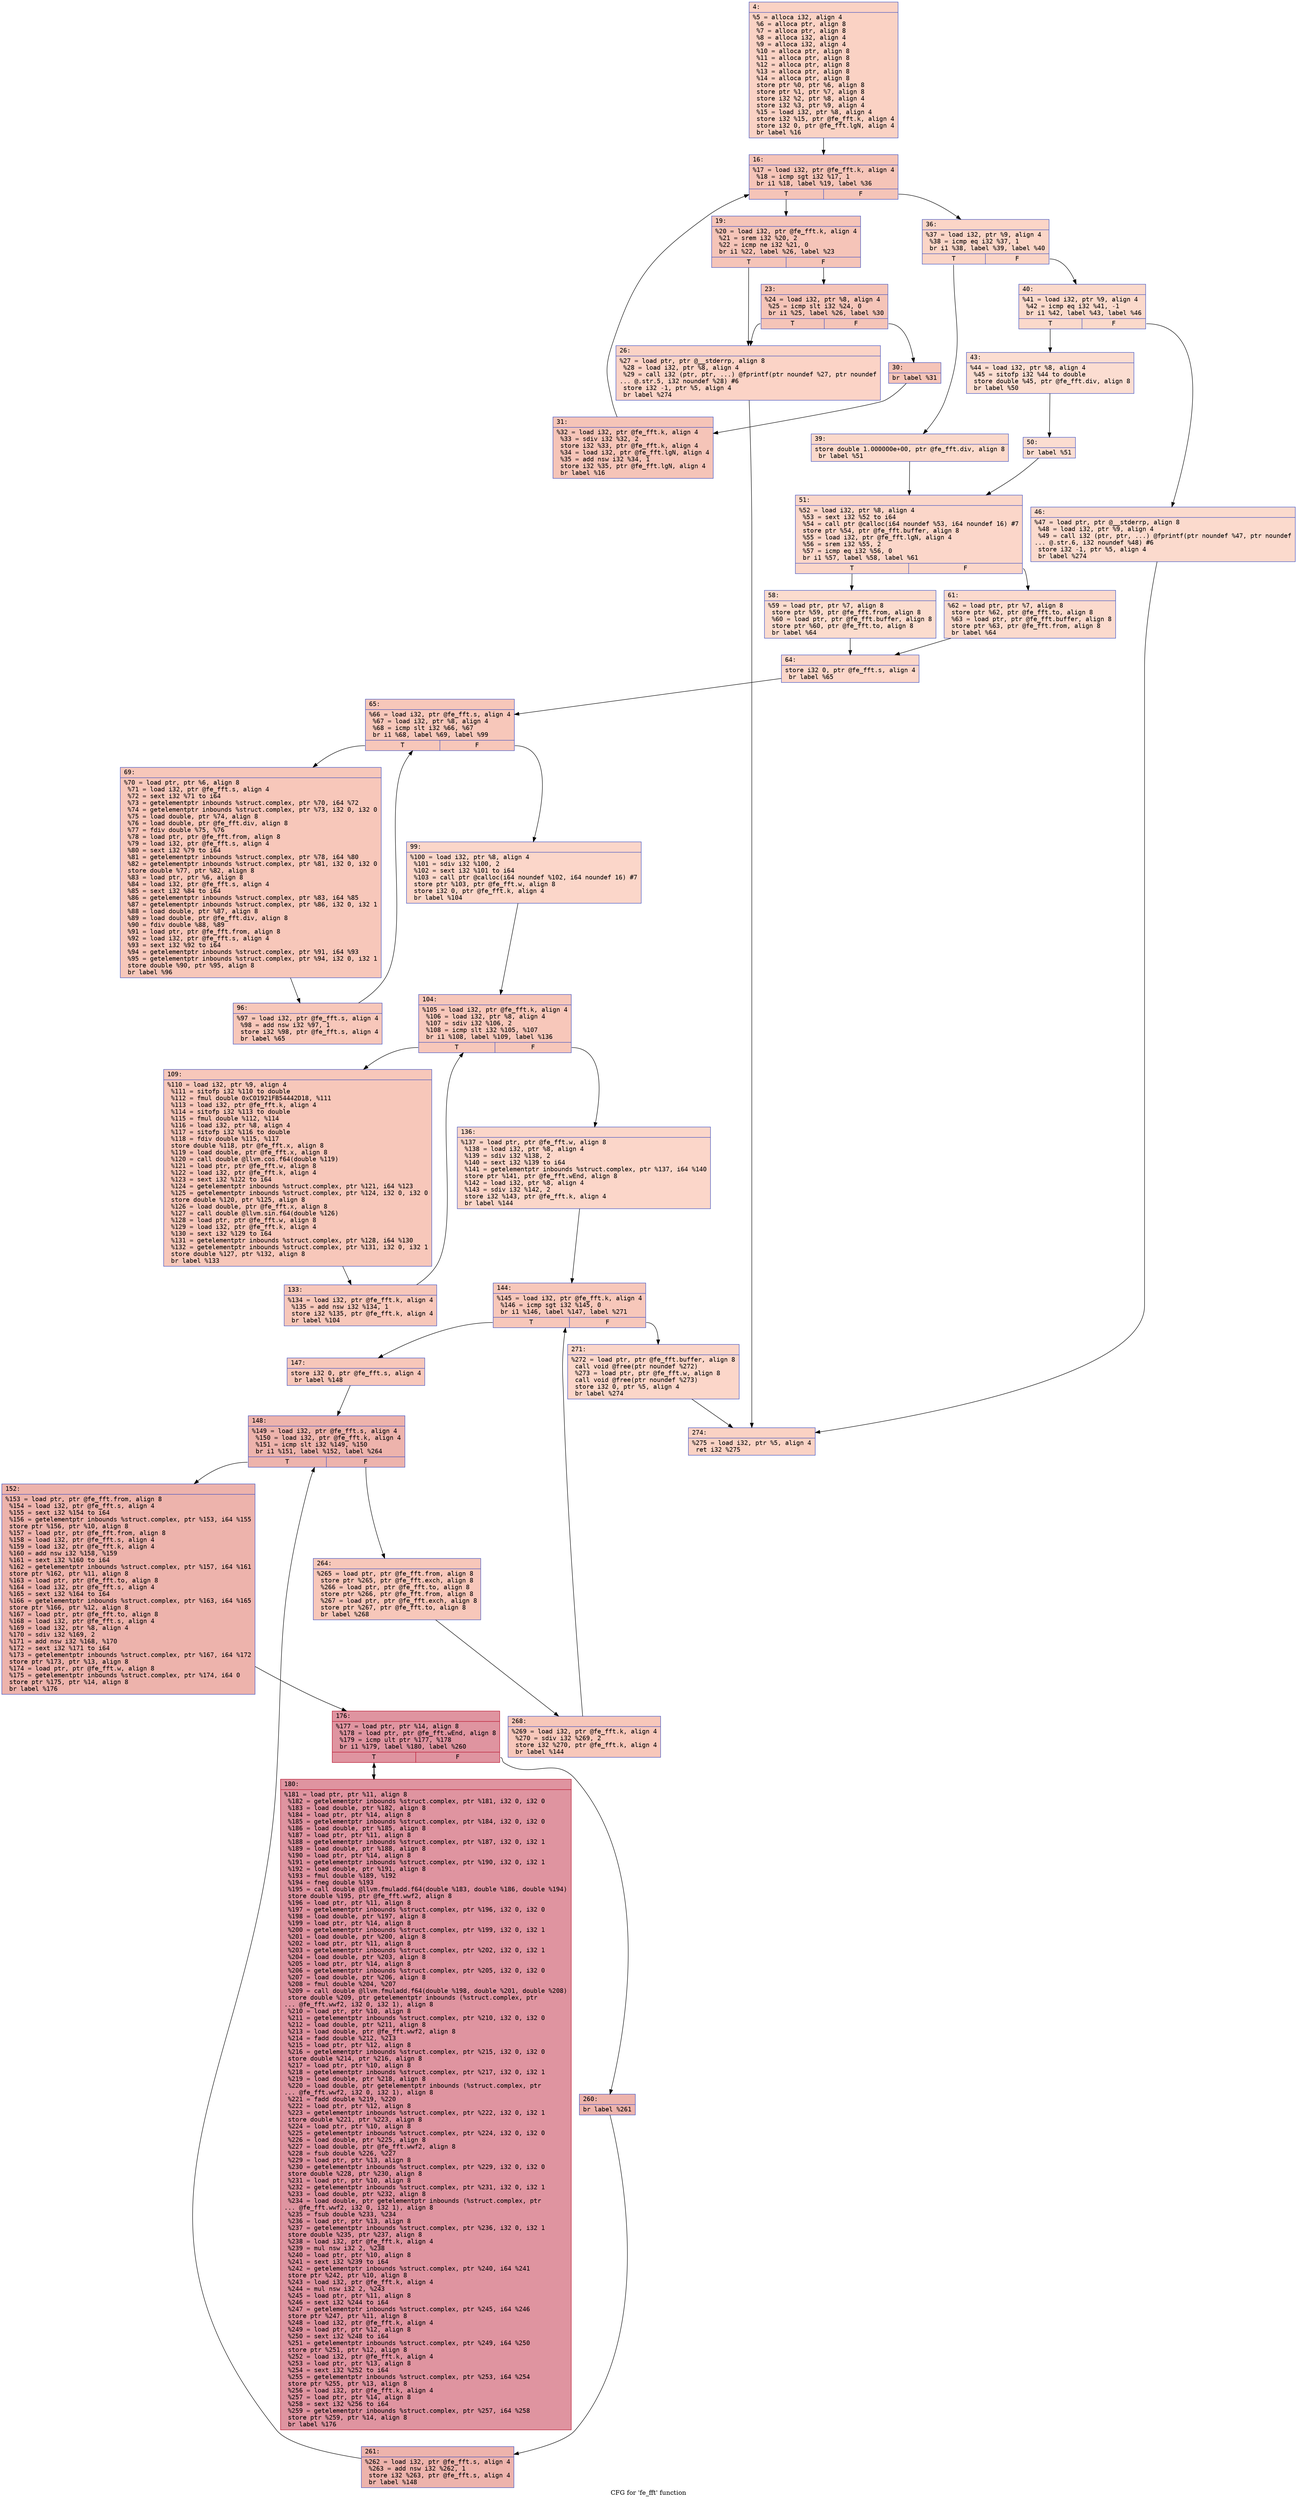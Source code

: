 digraph "CFG for 'fe_fft' function" {
	label="CFG for 'fe_fft' function";

	Node0x600003338f00 [shape=record,color="#3d50c3ff", style=filled, fillcolor="#f4987a70" fontname="Courier",label="{4:\l|  %5 = alloca i32, align 4\l  %6 = alloca ptr, align 8\l  %7 = alloca ptr, align 8\l  %8 = alloca i32, align 4\l  %9 = alloca i32, align 4\l  %10 = alloca ptr, align 8\l  %11 = alloca ptr, align 8\l  %12 = alloca ptr, align 8\l  %13 = alloca ptr, align 8\l  %14 = alloca ptr, align 8\l  store ptr %0, ptr %6, align 8\l  store ptr %1, ptr %7, align 8\l  store i32 %2, ptr %8, align 4\l  store i32 %3, ptr %9, align 4\l  %15 = load i32, ptr %8, align 4\l  store i32 %15, ptr @fe_fft.k, align 4\l  store i32 0, ptr @fe_fft.lgN, align 4\l  br label %16\l}"];
	Node0x600003338f00 -> Node0x600003338f50[tooltip="4 -> 16\nProbability 100.00%" ];
	Node0x600003338f50 [shape=record,color="#3d50c3ff", style=filled, fillcolor="#e97a5f70" fontname="Courier",label="{16:\l|  %17 = load i32, ptr @fe_fft.k, align 4\l  %18 = icmp sgt i32 %17, 1\l  br i1 %18, label %19, label %36\l|{<s0>T|<s1>F}}"];
	Node0x600003338f50:s0 -> Node0x600003338fa0[tooltip="16 -> 19\nProbability 96.88%" ];
	Node0x600003338f50:s1 -> Node0x600003339130[tooltip="16 -> 36\nProbability 3.12%" ];
	Node0x600003338fa0 [shape=record,color="#3d50c3ff", style=filled, fillcolor="#e97a5f70" fontname="Courier",label="{19:\l|  %20 = load i32, ptr @fe_fft.k, align 4\l  %21 = srem i32 %20, 2\l  %22 = icmp ne i32 %21, 0\l  br i1 %22, label %26, label %23\l|{<s0>T|<s1>F}}"];
	Node0x600003338fa0:s0 -> Node0x600003339040[tooltip="19 -> 26\nProbability 3.12%" ];
	Node0x600003338fa0:s1 -> Node0x600003338ff0[tooltip="19 -> 23\nProbability 96.88%" ];
	Node0x600003338ff0 [shape=record,color="#3d50c3ff", style=filled, fillcolor="#e97a5f70" fontname="Courier",label="{23:\l|  %24 = load i32, ptr %8, align 4\l  %25 = icmp slt i32 %24, 0\l  br i1 %25, label %26, label %30\l|{<s0>T|<s1>F}}"];
	Node0x600003338ff0:s0 -> Node0x600003339040[tooltip="23 -> 26\nProbability 3.12%" ];
	Node0x600003338ff0:s1 -> Node0x600003339090[tooltip="23 -> 30\nProbability 96.88%" ];
	Node0x600003339040 [shape=record,color="#3d50c3ff", style=filled, fillcolor="#f59c7d70" fontname="Courier",label="{26:\l|  %27 = load ptr, ptr @__stderrp, align 8\l  %28 = load i32, ptr %8, align 4\l  %29 = call i32 (ptr, ptr, ...) @fprintf(ptr noundef %27, ptr noundef\l... @.str.5, i32 noundef %28) #6\l  store i32 -1, ptr %5, align 4\l  br label %274\l}"];
	Node0x600003339040 -> Node0x600003339a40[tooltip="26 -> 274\nProbability 100.00%" ];
	Node0x600003339090 [shape=record,color="#3d50c3ff", style=filled, fillcolor="#e97a5f70" fontname="Courier",label="{30:\l|  br label %31\l}"];
	Node0x600003339090 -> Node0x6000033390e0[tooltip="30 -> 31\nProbability 100.00%" ];
	Node0x6000033390e0 [shape=record,color="#3d50c3ff", style=filled, fillcolor="#e97a5f70" fontname="Courier",label="{31:\l|  %32 = load i32, ptr @fe_fft.k, align 4\l  %33 = sdiv i32 %32, 2\l  store i32 %33, ptr @fe_fft.k, align 4\l  %34 = load i32, ptr @fe_fft.lgN, align 4\l  %35 = add nsw i32 %34, 1\l  store i32 %35, ptr @fe_fft.lgN, align 4\l  br label %16\l}"];
	Node0x6000033390e0 -> Node0x600003338f50[tooltip="31 -> 16\nProbability 100.00%" ];
	Node0x600003339130 [shape=record,color="#3d50c3ff", style=filled, fillcolor="#f5a08170" fontname="Courier",label="{36:\l|  %37 = load i32, ptr %9, align 4\l  %38 = icmp eq i32 %37, 1\l  br i1 %38, label %39, label %40\l|{<s0>T|<s1>F}}"];
	Node0x600003339130:s0 -> Node0x600003339180[tooltip="36 -> 39\nProbability 50.00%" ];
	Node0x600003339130:s1 -> Node0x6000033391d0[tooltip="36 -> 40\nProbability 50.00%" ];
	Node0x600003339180 [shape=record,color="#3d50c3ff", style=filled, fillcolor="#f7a88970" fontname="Courier",label="{39:\l|  store double 1.000000e+00, ptr @fe_fft.div, align 8\l  br label %51\l}"];
	Node0x600003339180 -> Node0x600003339310[tooltip="39 -> 51\nProbability 100.00%" ];
	Node0x6000033391d0 [shape=record,color="#3d50c3ff", style=filled, fillcolor="#f7a88970" fontname="Courier",label="{40:\l|  %41 = load i32, ptr %9, align 4\l  %42 = icmp eq i32 %41, -1\l  br i1 %42, label %43, label %46\l|{<s0>T|<s1>F}}"];
	Node0x6000033391d0:s0 -> Node0x600003339220[tooltip="40 -> 43\nProbability 37.50%" ];
	Node0x6000033391d0:s1 -> Node0x600003339270[tooltip="40 -> 46\nProbability 62.50%" ];
	Node0x600003339220 [shape=record,color="#3d50c3ff", style=filled, fillcolor="#f7b39670" fontname="Courier",label="{43:\l|  %44 = load i32, ptr %8, align 4\l  %45 = sitofp i32 %44 to double\l  store double %45, ptr @fe_fft.div, align 8\l  br label %50\l}"];
	Node0x600003339220 -> Node0x6000033392c0[tooltip="43 -> 50\nProbability 100.00%" ];
	Node0x600003339270 [shape=record,color="#3d50c3ff", style=filled, fillcolor="#f7ac8e70" fontname="Courier",label="{46:\l|  %47 = load ptr, ptr @__stderrp, align 8\l  %48 = load i32, ptr %9, align 4\l  %49 = call i32 (ptr, ptr, ...) @fprintf(ptr noundef %47, ptr noundef\l... @.str.6, i32 noundef %48) #6\l  store i32 -1, ptr %5, align 4\l  br label %274\l}"];
	Node0x600003339270 -> Node0x600003339a40[tooltip="46 -> 274\nProbability 100.00%" ];
	Node0x6000033392c0 [shape=record,color="#3d50c3ff", style=filled, fillcolor="#f7b39670" fontname="Courier",label="{50:\l|  br label %51\l}"];
	Node0x6000033392c0 -> Node0x600003339310[tooltip="50 -> 51\nProbability 100.00%" ];
	Node0x600003339310 [shape=record,color="#3d50c3ff", style=filled, fillcolor="#f6a38570" fontname="Courier",label="{51:\l|  %52 = load i32, ptr %8, align 4\l  %53 = sext i32 %52 to i64\l  %54 = call ptr @calloc(i64 noundef %53, i64 noundef 16) #7\l  store ptr %54, ptr @fe_fft.buffer, align 8\l  %55 = load i32, ptr @fe_fft.lgN, align 4\l  %56 = srem i32 %55, 2\l  %57 = icmp eq i32 %56, 0\l  br i1 %57, label %58, label %61\l|{<s0>T|<s1>F}}"];
	Node0x600003339310:s0 -> Node0x600003339360[tooltip="51 -> 58\nProbability 37.50%" ];
	Node0x600003339310:s1 -> Node0x6000033393b0[tooltip="51 -> 61\nProbability 62.50%" ];
	Node0x600003339360 [shape=record,color="#3d50c3ff", style=filled, fillcolor="#f7af9170" fontname="Courier",label="{58:\l|  %59 = load ptr, ptr %7, align 8\l  store ptr %59, ptr @fe_fft.from, align 8\l  %60 = load ptr, ptr @fe_fft.buffer, align 8\l  store ptr %60, ptr @fe_fft.to, align 8\l  br label %64\l}"];
	Node0x600003339360 -> Node0x600003339400[tooltip="58 -> 64\nProbability 100.00%" ];
	Node0x6000033393b0 [shape=record,color="#3d50c3ff", style=filled, fillcolor="#f7ac8e70" fontname="Courier",label="{61:\l|  %62 = load ptr, ptr %7, align 8\l  store ptr %62, ptr @fe_fft.to, align 8\l  %63 = load ptr, ptr @fe_fft.buffer, align 8\l  store ptr %63, ptr @fe_fft.from, align 8\l  br label %64\l}"];
	Node0x6000033393b0 -> Node0x600003339400[tooltip="61 -> 64\nProbability 100.00%" ];
	Node0x600003339400 [shape=record,color="#3d50c3ff", style=filled, fillcolor="#f6a38570" fontname="Courier",label="{64:\l|  store i32 0, ptr @fe_fft.s, align 4\l  br label %65\l}"];
	Node0x600003339400 -> Node0x600003339450[tooltip="64 -> 65\nProbability 100.00%" ];
	Node0x600003339450 [shape=record,color="#3d50c3ff", style=filled, fillcolor="#ec7f6370" fontname="Courier",label="{65:\l|  %66 = load i32, ptr @fe_fft.s, align 4\l  %67 = load i32, ptr %8, align 4\l  %68 = icmp slt i32 %66, %67\l  br i1 %68, label %69, label %99\l|{<s0>T|<s1>F}}"];
	Node0x600003339450:s0 -> Node0x6000033394a0[tooltip="65 -> 69\nProbability 96.88%" ];
	Node0x600003339450:s1 -> Node0x600003339540[tooltip="65 -> 99\nProbability 3.12%" ];
	Node0x6000033394a0 [shape=record,color="#3d50c3ff", style=filled, fillcolor="#ec7f6370" fontname="Courier",label="{69:\l|  %70 = load ptr, ptr %6, align 8\l  %71 = load i32, ptr @fe_fft.s, align 4\l  %72 = sext i32 %71 to i64\l  %73 = getelementptr inbounds %struct.complex, ptr %70, i64 %72\l  %74 = getelementptr inbounds %struct.complex, ptr %73, i32 0, i32 0\l  %75 = load double, ptr %74, align 8\l  %76 = load double, ptr @fe_fft.div, align 8\l  %77 = fdiv double %75, %76\l  %78 = load ptr, ptr @fe_fft.from, align 8\l  %79 = load i32, ptr @fe_fft.s, align 4\l  %80 = sext i32 %79 to i64\l  %81 = getelementptr inbounds %struct.complex, ptr %78, i64 %80\l  %82 = getelementptr inbounds %struct.complex, ptr %81, i32 0, i32 0\l  store double %77, ptr %82, align 8\l  %83 = load ptr, ptr %6, align 8\l  %84 = load i32, ptr @fe_fft.s, align 4\l  %85 = sext i32 %84 to i64\l  %86 = getelementptr inbounds %struct.complex, ptr %83, i64 %85\l  %87 = getelementptr inbounds %struct.complex, ptr %86, i32 0, i32 1\l  %88 = load double, ptr %87, align 8\l  %89 = load double, ptr @fe_fft.div, align 8\l  %90 = fdiv double %88, %89\l  %91 = load ptr, ptr @fe_fft.from, align 8\l  %92 = load i32, ptr @fe_fft.s, align 4\l  %93 = sext i32 %92 to i64\l  %94 = getelementptr inbounds %struct.complex, ptr %91, i64 %93\l  %95 = getelementptr inbounds %struct.complex, ptr %94, i32 0, i32 1\l  store double %90, ptr %95, align 8\l  br label %96\l}"];
	Node0x6000033394a0 -> Node0x6000033394f0[tooltip="69 -> 96\nProbability 100.00%" ];
	Node0x6000033394f0 [shape=record,color="#3d50c3ff", style=filled, fillcolor="#ec7f6370" fontname="Courier",label="{96:\l|  %97 = load i32, ptr @fe_fft.s, align 4\l  %98 = add nsw i32 %97, 1\l  store i32 %98, ptr @fe_fft.s, align 4\l  br label %65\l}"];
	Node0x6000033394f0 -> Node0x600003339450[tooltip="96 -> 65\nProbability 100.00%" ];
	Node0x600003339540 [shape=record,color="#3d50c3ff", style=filled, fillcolor="#f6a38570" fontname="Courier",label="{99:\l|  %100 = load i32, ptr %8, align 4\l  %101 = sdiv i32 %100, 2\l  %102 = sext i32 %101 to i64\l  %103 = call ptr @calloc(i64 noundef %102, i64 noundef 16) #7\l  store ptr %103, ptr @fe_fft.w, align 8\l  store i32 0, ptr @fe_fft.k, align 4\l  br label %104\l}"];
	Node0x600003339540 -> Node0x600003339590[tooltip="99 -> 104\nProbability 100.00%" ];
	Node0x600003339590 [shape=record,color="#3d50c3ff", style=filled, fillcolor="#ec7f6370" fontname="Courier",label="{104:\l|  %105 = load i32, ptr @fe_fft.k, align 4\l  %106 = load i32, ptr %8, align 4\l  %107 = sdiv i32 %106, 2\l  %108 = icmp slt i32 %105, %107\l  br i1 %108, label %109, label %136\l|{<s0>T|<s1>F}}"];
	Node0x600003339590:s0 -> Node0x6000033395e0[tooltip="104 -> 109\nProbability 96.88%" ];
	Node0x600003339590:s1 -> Node0x600003339680[tooltip="104 -> 136\nProbability 3.12%" ];
	Node0x6000033395e0 [shape=record,color="#3d50c3ff", style=filled, fillcolor="#ec7f6370" fontname="Courier",label="{109:\l|  %110 = load i32, ptr %9, align 4\l  %111 = sitofp i32 %110 to double\l  %112 = fmul double 0xC01921FB54442D18, %111\l  %113 = load i32, ptr @fe_fft.k, align 4\l  %114 = sitofp i32 %113 to double\l  %115 = fmul double %112, %114\l  %116 = load i32, ptr %8, align 4\l  %117 = sitofp i32 %116 to double\l  %118 = fdiv double %115, %117\l  store double %118, ptr @fe_fft.x, align 8\l  %119 = load double, ptr @fe_fft.x, align 8\l  %120 = call double @llvm.cos.f64(double %119)\l  %121 = load ptr, ptr @fe_fft.w, align 8\l  %122 = load i32, ptr @fe_fft.k, align 4\l  %123 = sext i32 %122 to i64\l  %124 = getelementptr inbounds %struct.complex, ptr %121, i64 %123\l  %125 = getelementptr inbounds %struct.complex, ptr %124, i32 0, i32 0\l  store double %120, ptr %125, align 8\l  %126 = load double, ptr @fe_fft.x, align 8\l  %127 = call double @llvm.sin.f64(double %126)\l  %128 = load ptr, ptr @fe_fft.w, align 8\l  %129 = load i32, ptr @fe_fft.k, align 4\l  %130 = sext i32 %129 to i64\l  %131 = getelementptr inbounds %struct.complex, ptr %128, i64 %130\l  %132 = getelementptr inbounds %struct.complex, ptr %131, i32 0, i32 1\l  store double %127, ptr %132, align 8\l  br label %133\l}"];
	Node0x6000033395e0 -> Node0x600003339630[tooltip="109 -> 133\nProbability 100.00%" ];
	Node0x600003339630 [shape=record,color="#3d50c3ff", style=filled, fillcolor="#ec7f6370" fontname="Courier",label="{133:\l|  %134 = load i32, ptr @fe_fft.k, align 4\l  %135 = add nsw i32 %134, 1\l  store i32 %135, ptr @fe_fft.k, align 4\l  br label %104\l}"];
	Node0x600003339630 -> Node0x600003339590[tooltip="133 -> 104\nProbability 100.00%" ];
	Node0x600003339680 [shape=record,color="#3d50c3ff", style=filled, fillcolor="#f6a38570" fontname="Courier",label="{136:\l|  %137 = load ptr, ptr @fe_fft.w, align 8\l  %138 = load i32, ptr %8, align 4\l  %139 = sdiv i32 %138, 2\l  %140 = sext i32 %139 to i64\l  %141 = getelementptr inbounds %struct.complex, ptr %137, i64 %140\l  store ptr %141, ptr @fe_fft.wEnd, align 8\l  %142 = load i32, ptr %8, align 4\l  %143 = sdiv i32 %142, 2\l  store i32 %143, ptr @fe_fft.k, align 4\l  br label %144\l}"];
	Node0x600003339680 -> Node0x6000033396d0[tooltip="136 -> 144\nProbability 100.00%" ];
	Node0x6000033396d0 [shape=record,color="#3d50c3ff", style=filled, fillcolor="#ec7f6370" fontname="Courier",label="{144:\l|  %145 = load i32, ptr @fe_fft.k, align 4\l  %146 = icmp sgt i32 %145, 0\l  br i1 %146, label %147, label %271\l|{<s0>T|<s1>F}}"];
	Node0x6000033396d0:s0 -> Node0x600003339720[tooltip="144 -> 147\nProbability 96.88%" ];
	Node0x6000033396d0:s1 -> Node0x6000033399f0[tooltip="144 -> 271\nProbability 3.12%" ];
	Node0x600003339720 [shape=record,color="#3d50c3ff", style=filled, fillcolor="#ec7f6370" fontname="Courier",label="{147:\l|  store i32 0, ptr @fe_fft.s, align 4\l  br label %148\l}"];
	Node0x600003339720 -> Node0x600003339770[tooltip="147 -> 148\nProbability 100.00%" ];
	Node0x600003339770 [shape=record,color="#3d50c3ff", style=filled, fillcolor="#d6524470" fontname="Courier",label="{148:\l|  %149 = load i32, ptr @fe_fft.s, align 4\l  %150 = load i32, ptr @fe_fft.k, align 4\l  %151 = icmp slt i32 %149, %150\l  br i1 %151, label %152, label %264\l|{<s0>T|<s1>F}}"];
	Node0x600003339770:s0 -> Node0x6000033397c0[tooltip="148 -> 152\nProbability 96.88%" ];
	Node0x600003339770:s1 -> Node0x600003339950[tooltip="148 -> 264\nProbability 3.12%" ];
	Node0x6000033397c0 [shape=record,color="#3d50c3ff", style=filled, fillcolor="#d6524470" fontname="Courier",label="{152:\l|  %153 = load ptr, ptr @fe_fft.from, align 8\l  %154 = load i32, ptr @fe_fft.s, align 4\l  %155 = sext i32 %154 to i64\l  %156 = getelementptr inbounds %struct.complex, ptr %153, i64 %155\l  store ptr %156, ptr %10, align 8\l  %157 = load ptr, ptr @fe_fft.from, align 8\l  %158 = load i32, ptr @fe_fft.s, align 4\l  %159 = load i32, ptr @fe_fft.k, align 4\l  %160 = add nsw i32 %158, %159\l  %161 = sext i32 %160 to i64\l  %162 = getelementptr inbounds %struct.complex, ptr %157, i64 %161\l  store ptr %162, ptr %11, align 8\l  %163 = load ptr, ptr @fe_fft.to, align 8\l  %164 = load i32, ptr @fe_fft.s, align 4\l  %165 = sext i32 %164 to i64\l  %166 = getelementptr inbounds %struct.complex, ptr %163, i64 %165\l  store ptr %166, ptr %12, align 8\l  %167 = load ptr, ptr @fe_fft.to, align 8\l  %168 = load i32, ptr @fe_fft.s, align 4\l  %169 = load i32, ptr %8, align 4\l  %170 = sdiv i32 %169, 2\l  %171 = add nsw i32 %168, %170\l  %172 = sext i32 %171 to i64\l  %173 = getelementptr inbounds %struct.complex, ptr %167, i64 %172\l  store ptr %173, ptr %13, align 8\l  %174 = load ptr, ptr @fe_fft.w, align 8\l  %175 = getelementptr inbounds %struct.complex, ptr %174, i64 0\l  store ptr %175, ptr %14, align 8\l  br label %176\l}"];
	Node0x6000033397c0 -> Node0x600003339810[tooltip="152 -> 176\nProbability 100.00%" ];
	Node0x600003339810 [shape=record,color="#b70d28ff", style=filled, fillcolor="#b70d2870" fontname="Courier",label="{176:\l|  %177 = load ptr, ptr %14, align 8\l  %178 = load ptr, ptr @fe_fft.wEnd, align 8\l  %179 = icmp ult ptr %177, %178\l  br i1 %179, label %180, label %260\l|{<s0>T|<s1>F}}"];
	Node0x600003339810:s0 -> Node0x600003339860[tooltip="176 -> 180\nProbability 96.88%" ];
	Node0x600003339810:s1 -> Node0x6000033398b0[tooltip="176 -> 260\nProbability 3.12%" ];
	Node0x600003339860 [shape=record,color="#b70d28ff", style=filled, fillcolor="#b70d2870" fontname="Courier",label="{180:\l|  %181 = load ptr, ptr %11, align 8\l  %182 = getelementptr inbounds %struct.complex, ptr %181, i32 0, i32 0\l  %183 = load double, ptr %182, align 8\l  %184 = load ptr, ptr %14, align 8\l  %185 = getelementptr inbounds %struct.complex, ptr %184, i32 0, i32 0\l  %186 = load double, ptr %185, align 8\l  %187 = load ptr, ptr %11, align 8\l  %188 = getelementptr inbounds %struct.complex, ptr %187, i32 0, i32 1\l  %189 = load double, ptr %188, align 8\l  %190 = load ptr, ptr %14, align 8\l  %191 = getelementptr inbounds %struct.complex, ptr %190, i32 0, i32 1\l  %192 = load double, ptr %191, align 8\l  %193 = fmul double %189, %192\l  %194 = fneg double %193\l  %195 = call double @llvm.fmuladd.f64(double %183, double %186, double %194)\l  store double %195, ptr @fe_fft.wwf2, align 8\l  %196 = load ptr, ptr %11, align 8\l  %197 = getelementptr inbounds %struct.complex, ptr %196, i32 0, i32 0\l  %198 = load double, ptr %197, align 8\l  %199 = load ptr, ptr %14, align 8\l  %200 = getelementptr inbounds %struct.complex, ptr %199, i32 0, i32 1\l  %201 = load double, ptr %200, align 8\l  %202 = load ptr, ptr %11, align 8\l  %203 = getelementptr inbounds %struct.complex, ptr %202, i32 0, i32 1\l  %204 = load double, ptr %203, align 8\l  %205 = load ptr, ptr %14, align 8\l  %206 = getelementptr inbounds %struct.complex, ptr %205, i32 0, i32 0\l  %207 = load double, ptr %206, align 8\l  %208 = fmul double %204, %207\l  %209 = call double @llvm.fmuladd.f64(double %198, double %201, double %208)\l  store double %209, ptr getelementptr inbounds (%struct.complex, ptr\l... @fe_fft.wwf2, i32 0, i32 1), align 8\l  %210 = load ptr, ptr %10, align 8\l  %211 = getelementptr inbounds %struct.complex, ptr %210, i32 0, i32 0\l  %212 = load double, ptr %211, align 8\l  %213 = load double, ptr @fe_fft.wwf2, align 8\l  %214 = fadd double %212, %213\l  %215 = load ptr, ptr %12, align 8\l  %216 = getelementptr inbounds %struct.complex, ptr %215, i32 0, i32 0\l  store double %214, ptr %216, align 8\l  %217 = load ptr, ptr %10, align 8\l  %218 = getelementptr inbounds %struct.complex, ptr %217, i32 0, i32 1\l  %219 = load double, ptr %218, align 8\l  %220 = load double, ptr getelementptr inbounds (%struct.complex, ptr\l... @fe_fft.wwf2, i32 0, i32 1), align 8\l  %221 = fadd double %219, %220\l  %222 = load ptr, ptr %12, align 8\l  %223 = getelementptr inbounds %struct.complex, ptr %222, i32 0, i32 1\l  store double %221, ptr %223, align 8\l  %224 = load ptr, ptr %10, align 8\l  %225 = getelementptr inbounds %struct.complex, ptr %224, i32 0, i32 0\l  %226 = load double, ptr %225, align 8\l  %227 = load double, ptr @fe_fft.wwf2, align 8\l  %228 = fsub double %226, %227\l  %229 = load ptr, ptr %13, align 8\l  %230 = getelementptr inbounds %struct.complex, ptr %229, i32 0, i32 0\l  store double %228, ptr %230, align 8\l  %231 = load ptr, ptr %10, align 8\l  %232 = getelementptr inbounds %struct.complex, ptr %231, i32 0, i32 1\l  %233 = load double, ptr %232, align 8\l  %234 = load double, ptr getelementptr inbounds (%struct.complex, ptr\l... @fe_fft.wwf2, i32 0, i32 1), align 8\l  %235 = fsub double %233, %234\l  %236 = load ptr, ptr %13, align 8\l  %237 = getelementptr inbounds %struct.complex, ptr %236, i32 0, i32 1\l  store double %235, ptr %237, align 8\l  %238 = load i32, ptr @fe_fft.k, align 4\l  %239 = mul nsw i32 2, %238\l  %240 = load ptr, ptr %10, align 8\l  %241 = sext i32 %239 to i64\l  %242 = getelementptr inbounds %struct.complex, ptr %240, i64 %241\l  store ptr %242, ptr %10, align 8\l  %243 = load i32, ptr @fe_fft.k, align 4\l  %244 = mul nsw i32 2, %243\l  %245 = load ptr, ptr %11, align 8\l  %246 = sext i32 %244 to i64\l  %247 = getelementptr inbounds %struct.complex, ptr %245, i64 %246\l  store ptr %247, ptr %11, align 8\l  %248 = load i32, ptr @fe_fft.k, align 4\l  %249 = load ptr, ptr %12, align 8\l  %250 = sext i32 %248 to i64\l  %251 = getelementptr inbounds %struct.complex, ptr %249, i64 %250\l  store ptr %251, ptr %12, align 8\l  %252 = load i32, ptr @fe_fft.k, align 4\l  %253 = load ptr, ptr %13, align 8\l  %254 = sext i32 %252 to i64\l  %255 = getelementptr inbounds %struct.complex, ptr %253, i64 %254\l  store ptr %255, ptr %13, align 8\l  %256 = load i32, ptr @fe_fft.k, align 4\l  %257 = load ptr, ptr %14, align 8\l  %258 = sext i32 %256 to i64\l  %259 = getelementptr inbounds %struct.complex, ptr %257, i64 %258\l  store ptr %259, ptr %14, align 8\l  br label %176\l}"];
	Node0x600003339860 -> Node0x600003339810[tooltip="180 -> 176\nProbability 100.00%" ];
	Node0x6000033398b0 [shape=record,color="#3d50c3ff", style=filled, fillcolor="#d6524470" fontname="Courier",label="{260:\l|  br label %261\l}"];
	Node0x6000033398b0 -> Node0x600003339900[tooltip="260 -> 261\nProbability 100.00%" ];
	Node0x600003339900 [shape=record,color="#3d50c3ff", style=filled, fillcolor="#d6524470" fontname="Courier",label="{261:\l|  %262 = load i32, ptr @fe_fft.s, align 4\l  %263 = add nsw i32 %262, 1\l  store i32 %263, ptr @fe_fft.s, align 4\l  br label %148\l}"];
	Node0x600003339900 -> Node0x600003339770[tooltip="261 -> 148\nProbability 100.00%" ];
	Node0x600003339950 [shape=record,color="#3d50c3ff", style=filled, fillcolor="#ec7f6370" fontname="Courier",label="{264:\l|  %265 = load ptr, ptr @fe_fft.from, align 8\l  store ptr %265, ptr @fe_fft.exch, align 8\l  %266 = load ptr, ptr @fe_fft.to, align 8\l  store ptr %266, ptr @fe_fft.from, align 8\l  %267 = load ptr, ptr @fe_fft.exch, align 8\l  store ptr %267, ptr @fe_fft.to, align 8\l  br label %268\l}"];
	Node0x600003339950 -> Node0x6000033399a0[tooltip="264 -> 268\nProbability 100.00%" ];
	Node0x6000033399a0 [shape=record,color="#3d50c3ff", style=filled, fillcolor="#ec7f6370" fontname="Courier",label="{268:\l|  %269 = load i32, ptr @fe_fft.k, align 4\l  %270 = sdiv i32 %269, 2\l  store i32 %270, ptr @fe_fft.k, align 4\l  br label %144\l}"];
	Node0x6000033399a0 -> Node0x6000033396d0[tooltip="268 -> 144\nProbability 100.00%" ];
	Node0x6000033399f0 [shape=record,color="#3d50c3ff", style=filled, fillcolor="#f6a38570" fontname="Courier",label="{271:\l|  %272 = load ptr, ptr @fe_fft.buffer, align 8\l  call void @free(ptr noundef %272)\l  %273 = load ptr, ptr @fe_fft.w, align 8\l  call void @free(ptr noundef %273)\l  store i32 0, ptr %5, align 4\l  br label %274\l}"];
	Node0x6000033399f0 -> Node0x600003339a40[tooltip="271 -> 274\nProbability 100.00%" ];
	Node0x600003339a40 [shape=record,color="#3d50c3ff", style=filled, fillcolor="#f4987a70" fontname="Courier",label="{274:\l|  %275 = load i32, ptr %5, align 4\l  ret i32 %275\l}"];
}
